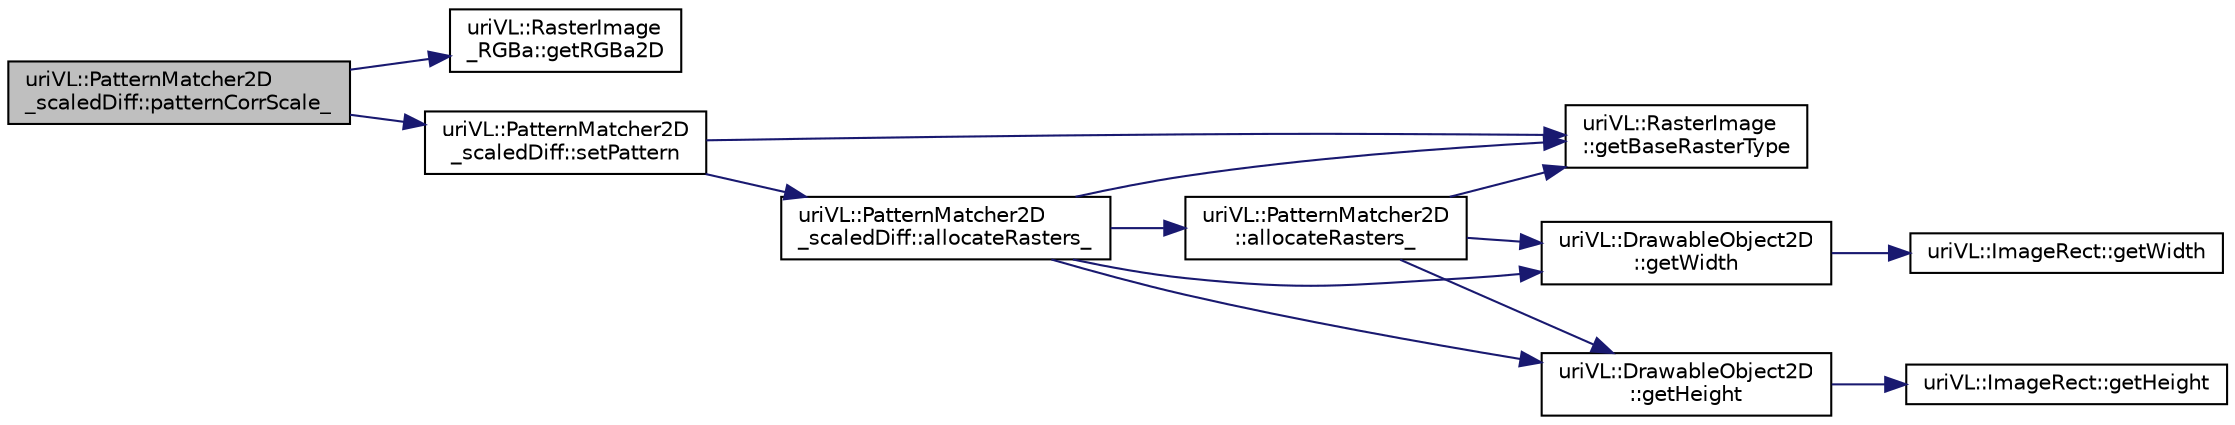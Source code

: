digraph "uriVL::PatternMatcher2D_scaledDiff::patternCorrScale_"
{
  edge [fontname="Helvetica",fontsize="10",labelfontname="Helvetica",labelfontsize="10"];
  node [fontname="Helvetica",fontsize="10",shape=record];
  rankdir="LR";
  Node1 [label="uriVL::PatternMatcher2D\l_scaledDiff::patternCorrScale_",height=0.2,width=0.4,color="black", fillcolor="grey75", style="filled", fontcolor="black"];
  Node1 -> Node2 [color="midnightblue",fontsize="10",style="solid",fontname="Helvetica"];
  Node2 [label="uriVL::RasterImage\l_RGBa::getRGBa2D",height=0.2,width=0.4,color="black", fillcolor="white", style="filled",URL="$classuriVL_1_1RasterImage__RGBa.html#a1106388abf1f1bc212e6e305567381cb",tooltip="Returns the 0-based 32-bit rgba base raster as a read-only 2D array. "];
  Node1 -> Node3 [color="midnightblue",fontsize="10",style="solid",fontname="Helvetica"];
  Node3 [label="uriVL::PatternMatcher2D\l_scaledDiff::setPattern",height=0.2,width=0.4,color="black", fillcolor="white", style="filled",URL="$classuriVL_1_1PatternMatcher2D__scaledDiff.html#ac741fac680906101cabe62490ac27c34",tooltip="Called to define the pattern used for subsequent covariance calculations. "];
  Node3 -> Node4 [color="midnightblue",fontsize="10",style="solid",fontname="Helvetica"];
  Node4 [label="uriVL::RasterImage\l::getBaseRasterType",height=0.2,width=0.4,color="black", fillcolor="white", style="filled",URL="$classuriVL_1_1RasterImage.html#a68815937f6a787e4541a33b108198baf",tooltip="Returns the image&#39;s base raster type. "];
  Node3 -> Node5 [color="midnightblue",fontsize="10",style="solid",fontname="Helvetica"];
  Node5 [label="uriVL::PatternMatcher2D\l_scaledDiff::allocateRasters_",height=0.2,width=0.4,color="black", fillcolor="white", style="filled",URL="$classuriVL_1_1PatternMatcher2D__scaledDiff.html#a0b96745b7723e860f44b508c094b6b9a",tooltip="Allocates private computation rasters for the pattern and the image. "];
  Node5 -> Node6 [color="midnightblue",fontsize="10",style="solid",fontname="Helvetica"];
  Node6 [label="uriVL::PatternMatcher2D\l::allocateRasters_",height=0.2,width=0.4,color="black", fillcolor="white", style="filled",URL="$classuriVL_1_1PatternMatcher2D.html#a6c6b35d60b4459a00e53e8efe9a39cd8",tooltip="Allocates private computation rasters for the pattern and the image. "];
  Node6 -> Node4 [color="midnightblue",fontsize="10",style="solid",fontname="Helvetica"];
  Node6 -> Node7 [color="midnightblue",fontsize="10",style="solid",fontname="Helvetica"];
  Node7 [label="uriVL::DrawableObject2D\l::getHeight",height=0.2,width=0.4,color="black", fillcolor="white", style="filled",URL="$classuriVL_1_1DrawableObject2D.html#a0fa48af9667c5a4b53bd2a9bf0eea240",tooltip="Returns the number of rows for the image. "];
  Node7 -> Node8 [color="midnightblue",fontsize="10",style="solid",fontname="Helvetica"];
  Node8 [label="uriVL::ImageRect::getHeight",height=0.2,width=0.4,color="black", fillcolor="white", style="filled",URL="$classuriVL_1_1ImageRect.html#aa757d85ab5d5230bc0ca53f5960e14f3",tooltip="Returns the height of the rectangle. "];
  Node6 -> Node9 [color="midnightblue",fontsize="10",style="solid",fontname="Helvetica"];
  Node9 [label="uriVL::DrawableObject2D\l::getWidth",height=0.2,width=0.4,color="black", fillcolor="white", style="filled",URL="$classuriVL_1_1DrawableObject2D.html#a01127dbd10a99cdbb7596e48539068c9",tooltip="Returns the number of columns for the image. "];
  Node9 -> Node10 [color="midnightblue",fontsize="10",style="solid",fontname="Helvetica"];
  Node10 [label="uriVL::ImageRect::getWidth",height=0.2,width=0.4,color="black", fillcolor="white", style="filled",URL="$classuriVL_1_1ImageRect.html#a1081dc6f638b33ebf30d0a43d51289ef",tooltip="Returns the width of the rectangle. "];
  Node5 -> Node4 [color="midnightblue",fontsize="10",style="solid",fontname="Helvetica"];
  Node5 -> Node7 [color="midnightblue",fontsize="10",style="solid",fontname="Helvetica"];
  Node5 -> Node9 [color="midnightblue",fontsize="10",style="solid",fontname="Helvetica"];
}

